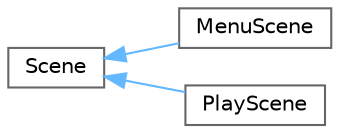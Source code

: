 digraph "Graphical Class Hierarchy"
{
 // LATEX_PDF_SIZE
  bgcolor="transparent";
  edge [fontname=Helvetica,fontsize=10,labelfontname=Helvetica,labelfontsize=10];
  node [fontname=Helvetica,fontsize=10,shape=box,height=0.2,width=0.4];
  rankdir="LR";
  Node0 [id="Node000000",label="Scene",height=0.2,width=0.4,color="grey40", fillcolor="white", style="filled",URL="$d6/db5/class_scene.html",tooltip="Scene class for managing game scenes."];
  Node0 -> Node1 [id="edge9_Node000000_Node000001",dir="back",color="steelblue1",style="solid",tooltip=" "];
  Node1 [id="Node000001",label="MenuScene",height=0.2,width=0.4,color="grey40", fillcolor="white", style="filled",URL="$d5/d8d/class_menu_scene.html",tooltip="Represents the main menu scene of the game."];
  Node0 -> Node2 [id="edge10_Node000000_Node000002",dir="back",color="steelblue1",style="solid",tooltip=" "];
  Node2 [id="Node000002",label="PlayScene",height=0.2,width=0.4,color="grey40", fillcolor="white", style="filled",URL="$d1/dc2/class_play_scene.html",tooltip="Represents the gameplay scene of the game."];
}
